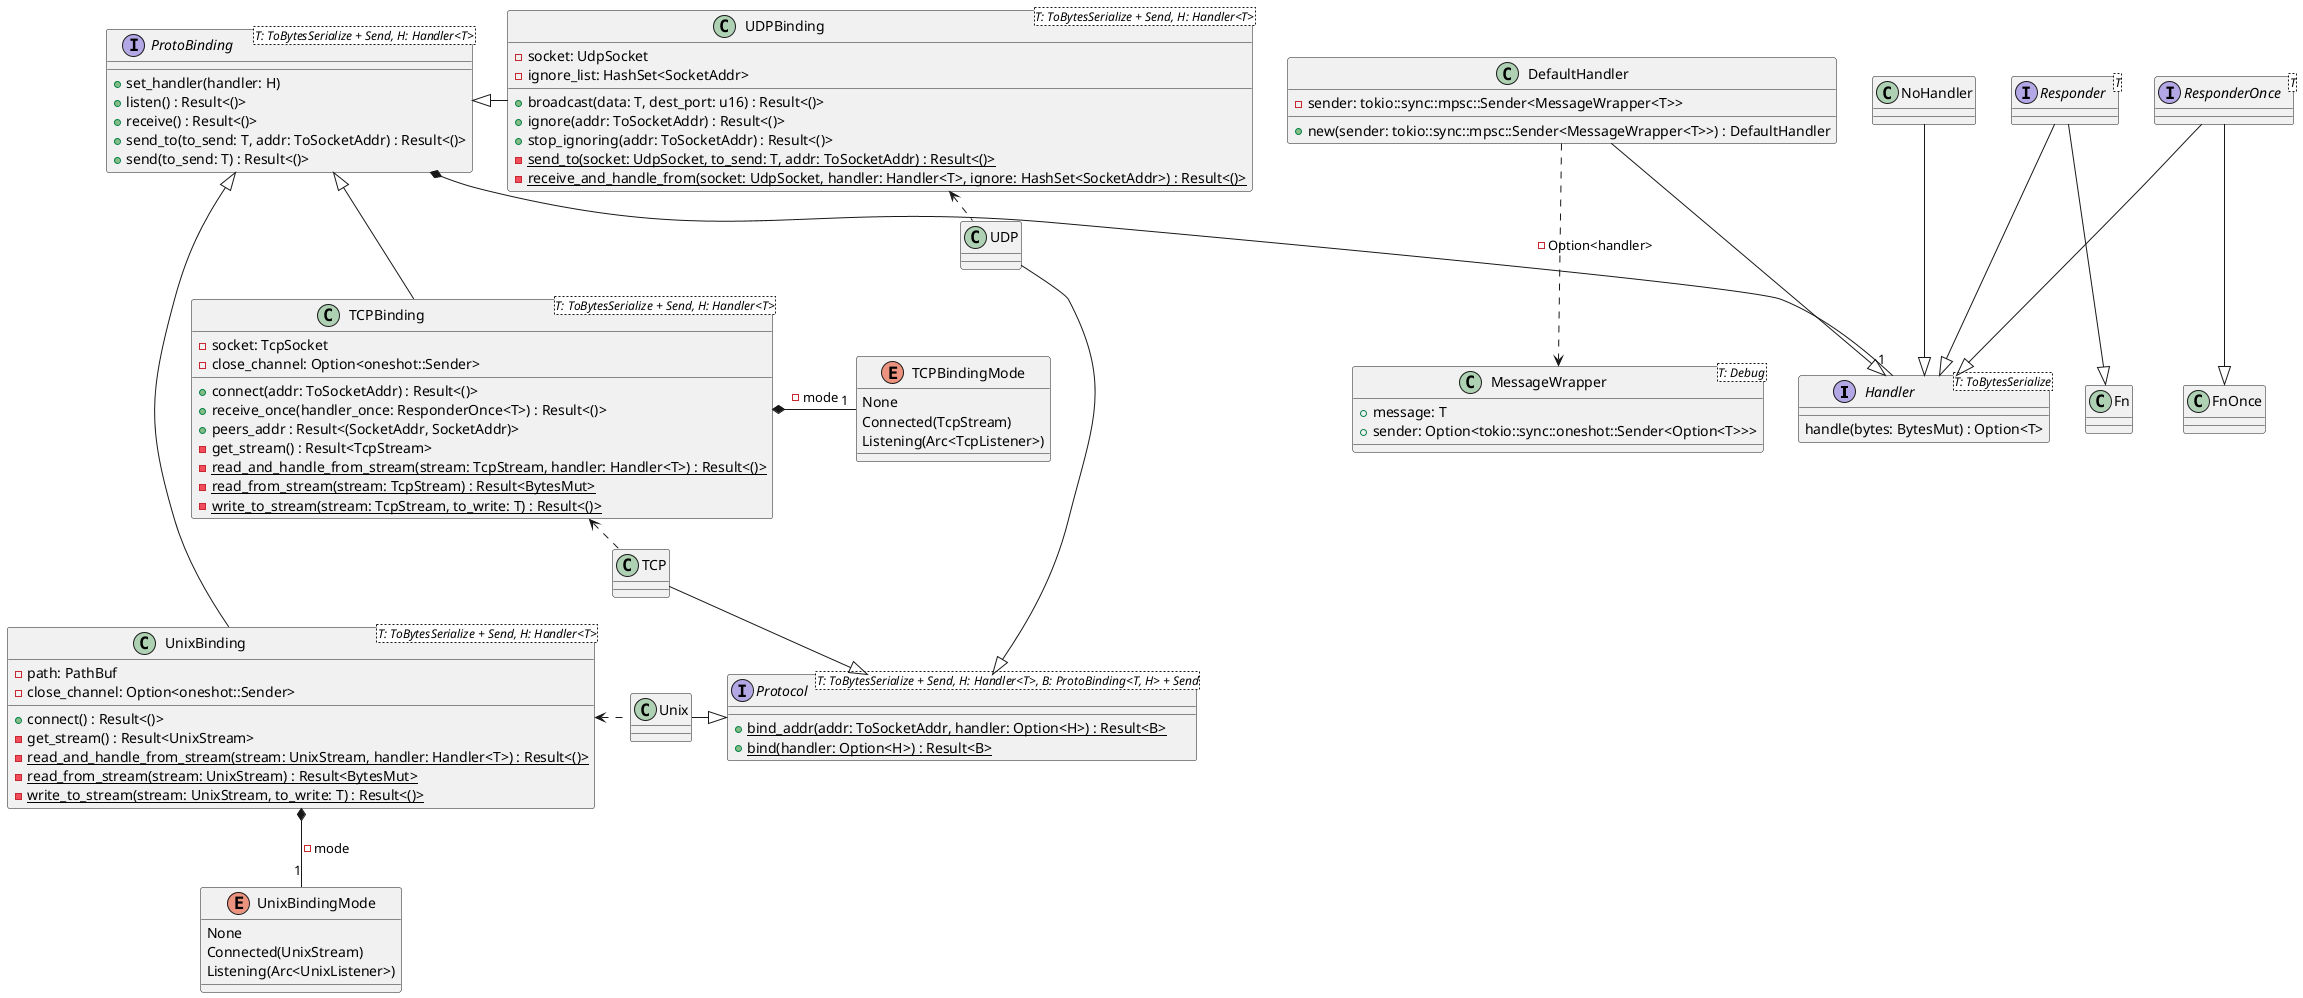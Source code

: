@startuml
'https://plantuml.com/class-diagram

interface Handler<T: ToBytesSerialize> {
    handle(bytes: BytesMut) : Option<T>
}
class NoHandler
class DefaultHandler {
    -sender: tokio::sync::mpsc::Sender<MessageWrapper<T>>
    +new(sender: tokio::sync::mpsc::Sender<MessageWrapper<T>>) : DefaultHandler
}
interface Responder<T>
interface ResponderOnce<T>




DefaultHandler ..> MessageWrapper

class MessageWrapper<T: Debug> {
    +message: T
    +sender: Option<tokio::sync::oneshot::Sender<Option<T>>>
}

interface ProtoBinding<T: ToBytesSerialize + Send, H: Handler<T>> {
    +set_handler(handler: H)
    +listen() : Result<()>
    +receive() : Result<()>
    +send_to(to_send: T, addr: ToSocketAddr) : Result<()>
    +send(to_send: T) : Result<()>
}

interface Protocol<T: ToBytesSerialize + Send, H: Handler<T>, B: ProtoBinding<T, H> + Send> {
    +{static} bind_addr(addr: ToSocketAddr, handler: Option<H>) : Result<B>
    +{static} bind(handler: Option<H>) : Result<B>
}






' TCP ----------------------------------------------------------

class TCP

enum TCPBindingMode {
    None
    {field} Connected(TcpStream)
    {field} Listening(Arc<TcpListener>)
}

class TCPBinding<T: ToBytesSerialize + Send, H: Handler<T>> {
    -socket: TcpSocket
    -close_channel: Option<oneshot::Sender<&str>>
    +connect(addr: ToSocketAddr) : Result<()>
    +receive_once(handler_once: ResponderOnce<T>) : Result<()>
    +peers_addr : Result<(SocketAddr, SocketAddr)>
    -get_stream() : Result<TcpStream>
    - {static} read_and_handle_from_stream(stream: TcpStream, handler: Handler<T>) : Result<()>
    - {static} read_from_stream(stream: TcpStream) : Result<BytesMut>
    - {static} write_to_stream(stream: TcpStream, to_write: T) : Result<()>
}



' UDP ----------------------------------------------------------

class UDP


class UDPBinding<T: ToBytesSerialize + Send, H: Handler<T>> {
    -socket: UdpSocket
    -ignore_list: HashSet<SocketAddr>
    +broadcast(data: T, dest_port: u16) : Result<()>
    +ignore(addr: ToSocketAddr) : Result<()>
    +stop_ignoring(addr: ToSocketAddr) : Result<()>
    - {static} send_to(socket: UdpSocket, to_send: T, addr: ToSocketAddr) : Result<()>
    - {static} receive_and_handle_from(socket: UdpSocket, handler: Handler<T>, ignore: HashSet<SocketAddr>) : Result<()>
}





' UNIX ----------------------------------------------------------

class Unix

enum UnixBindingMode {
    None
    {field} Connected(UnixStream)
    {field} Listening(Arc<UnixListener>)
}

class UnixBinding<T: ToBytesSerialize + Send, H: Handler<T>> {
    -path: PathBuf
    -close_channel: Option<oneshot::Sender<&str>>
    +connect() : Result<()>
    -get_stream() : Result<UnixStream>
    - {static} read_and_handle_from_stream(stream: UnixStream, handler: Handler<T>) : Result<()>
    - {static} read_from_stream(stream: UnixStream) : Result<BytesMut>
    - {static} write_to_stream(stream: UnixStream, to_write: T) : Result<()>
}



ProtoBinding *-- "1" Handler : -Option<handler>

UnixBinding *-- "1" UnixBindingMode : -mode
TCPBinding *-right- "1" TCPBindingMode : -mode

TCPBinding -left-|> ProtoBinding
UnixBinding -left-|> ProtoBinding
UDPBinding -left-|> ProtoBinding

Unix .left.> UnixBinding
UDP .left.> UDPBinding
TCP .left.> TCPBinding

Unix -right-|> Protocol
TCP -right-|> Protocol
UDP -right-|> Protocol

TCPBinding -[hidden]d-> UnixBinding
UDPBinding -[hidden]d-> TCPBinding

Responder --|> Fn
ResponderOnce --|> FnOnce
NoHandler --|> Handler
DefaultHandler --|> Handler
Responder --|> Handler
ResponderOnce --|> Handler


@enduml